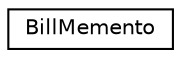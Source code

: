 digraph "Graphical Class Hierarchy"
{
 // LATEX_PDF_SIZE
  edge [fontname="Helvetica",fontsize="10",labelfontname="Helvetica",labelfontsize="10"];
  node [fontname="Helvetica",fontsize="10",shape=record];
  rankdir="LR";
  Node0 [label="BillMemento",height=0.2,width=0.4,color="black", fillcolor="white", style="filled",URL="$classBillMemento.html",tooltip="The BillMemento class represents a memento object that stores the state of a bill."];
}
